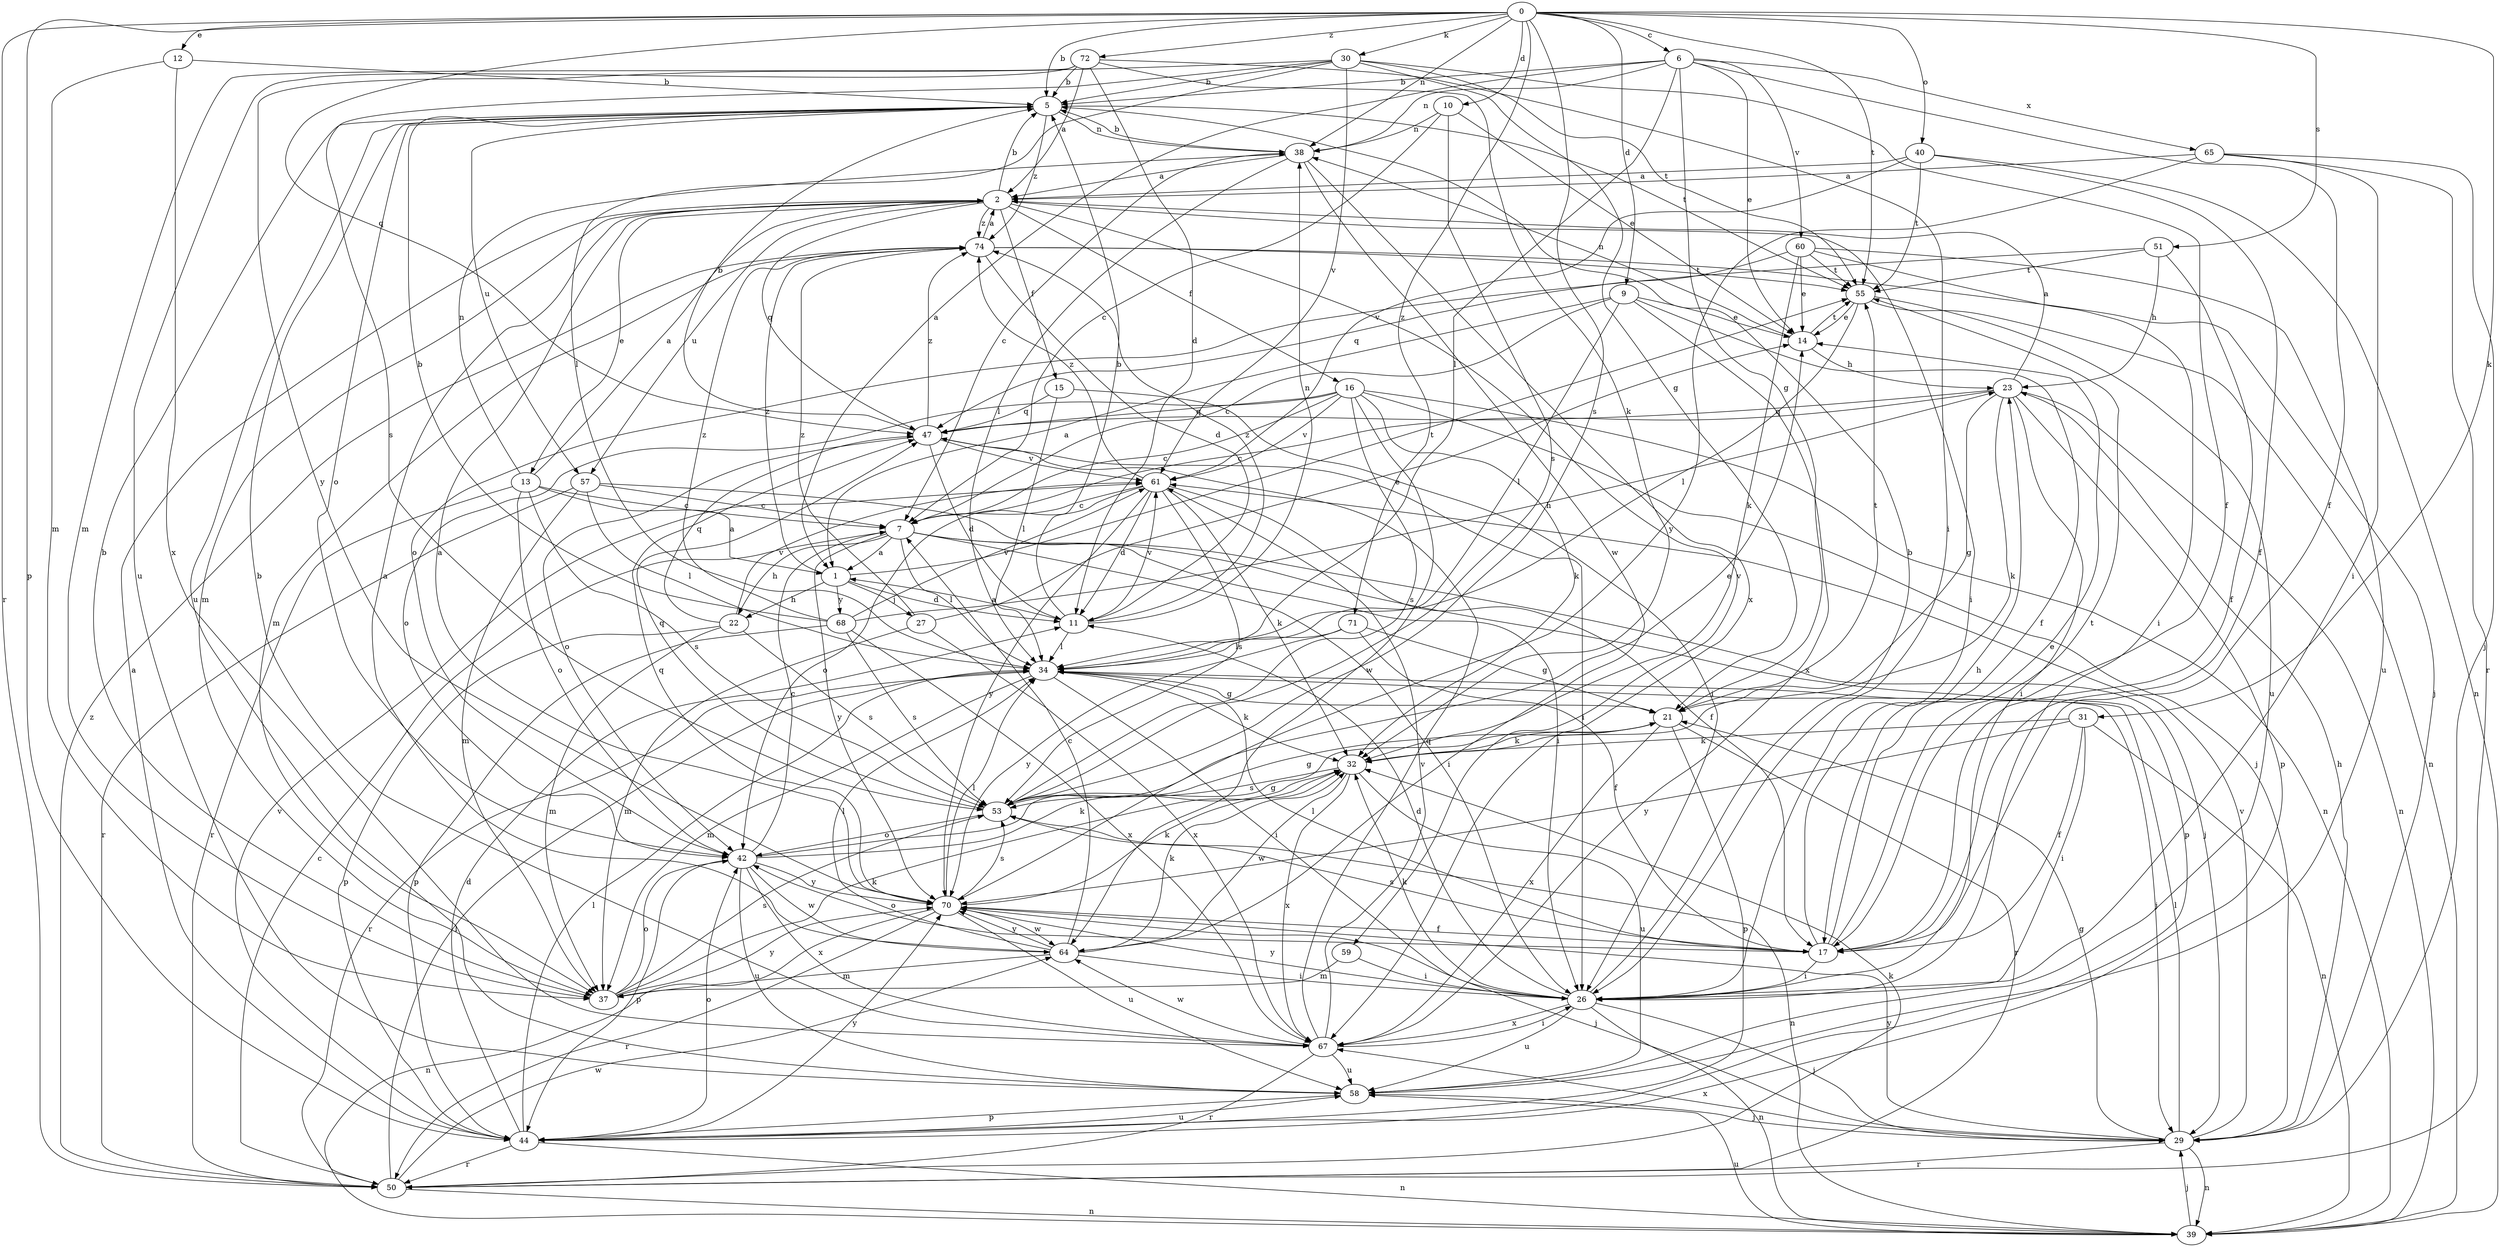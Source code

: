 strict digraph  {
0;
1;
2;
5;
6;
7;
9;
10;
11;
12;
13;
14;
15;
16;
17;
21;
22;
23;
26;
27;
29;
30;
31;
32;
34;
37;
38;
39;
40;
42;
44;
47;
50;
51;
53;
55;
57;
58;
59;
60;
61;
64;
65;
67;
68;
70;
71;
72;
74;
0 -> 5  [label=b];
0 -> 6  [label=c];
0 -> 9  [label=d];
0 -> 10  [label=d];
0 -> 12  [label=e];
0 -> 30  [label=k];
0 -> 31  [label=k];
0 -> 38  [label=n];
0 -> 40  [label=o];
0 -> 44  [label=p];
0 -> 47  [label=q];
0 -> 50  [label=r];
0 -> 51  [label=s];
0 -> 53  [label=s];
0 -> 55  [label=t];
0 -> 71  [label=z];
0 -> 72  [label=z];
1 -> 11  [label=d];
1 -> 22  [label=h];
1 -> 27  [label=j];
1 -> 55  [label=t];
1 -> 68  [label=y];
1 -> 74  [label=z];
2 -> 5  [label=b];
2 -> 13  [label=e];
2 -> 15  [label=f];
2 -> 16  [label=f];
2 -> 26  [label=i];
2 -> 37  [label=m];
2 -> 47  [label=q];
2 -> 57  [label=u];
2 -> 59  [label=v];
2 -> 74  [label=z];
5 -> 38  [label=n];
5 -> 42  [label=o];
5 -> 55  [label=t];
5 -> 57  [label=u];
5 -> 58  [label=u];
5 -> 74  [label=z];
6 -> 1  [label=a];
6 -> 5  [label=b];
6 -> 14  [label=e];
6 -> 17  [label=f];
6 -> 21  [label=g];
6 -> 34  [label=l];
6 -> 38  [label=n];
6 -> 60  [label=v];
6 -> 65  [label=x];
7 -> 1  [label=a];
7 -> 22  [label=h];
7 -> 26  [label=i];
7 -> 29  [label=j];
7 -> 34  [label=l];
7 -> 44  [label=p];
7 -> 70  [label=y];
9 -> 1  [label=a];
9 -> 7  [label=c];
9 -> 14  [label=e];
9 -> 17  [label=f];
9 -> 34  [label=l];
9 -> 67  [label=x];
10 -> 7  [label=c];
10 -> 14  [label=e];
10 -> 38  [label=n];
10 -> 53  [label=s];
11 -> 1  [label=a];
11 -> 5  [label=b];
11 -> 34  [label=l];
11 -> 38  [label=n];
11 -> 61  [label=v];
11 -> 74  [label=z];
12 -> 5  [label=b];
12 -> 37  [label=m];
12 -> 67  [label=x];
13 -> 1  [label=a];
13 -> 2  [label=a];
13 -> 7  [label=c];
13 -> 38  [label=n];
13 -> 42  [label=o];
13 -> 50  [label=r];
13 -> 53  [label=s];
14 -> 23  [label=h];
14 -> 38  [label=n];
14 -> 55  [label=t];
15 -> 26  [label=i];
15 -> 34  [label=l];
15 -> 47  [label=q];
16 -> 7  [label=c];
16 -> 29  [label=j];
16 -> 32  [label=k];
16 -> 39  [label=n];
16 -> 42  [label=o];
16 -> 47  [label=q];
16 -> 53  [label=s];
16 -> 61  [label=v];
16 -> 64  [label=w];
17 -> 14  [label=e];
17 -> 23  [label=h];
17 -> 26  [label=i];
17 -> 34  [label=l];
17 -> 42  [label=o];
17 -> 53  [label=s];
17 -> 55  [label=t];
21 -> 32  [label=k];
21 -> 44  [label=p];
21 -> 50  [label=r];
21 -> 55  [label=t];
21 -> 67  [label=x];
22 -> 37  [label=m];
22 -> 44  [label=p];
22 -> 47  [label=q];
22 -> 53  [label=s];
22 -> 61  [label=v];
23 -> 2  [label=a];
23 -> 7  [label=c];
23 -> 21  [label=g];
23 -> 26  [label=i];
23 -> 32  [label=k];
23 -> 39  [label=n];
23 -> 44  [label=p];
23 -> 47  [label=q];
26 -> 5  [label=b];
26 -> 11  [label=d];
26 -> 29  [label=j];
26 -> 32  [label=k];
26 -> 39  [label=n];
26 -> 58  [label=u];
26 -> 67  [label=x];
26 -> 70  [label=y];
27 -> 14  [label=e];
27 -> 37  [label=m];
27 -> 67  [label=x];
27 -> 74  [label=z];
29 -> 21  [label=g];
29 -> 23  [label=h];
29 -> 34  [label=l];
29 -> 39  [label=n];
29 -> 50  [label=r];
29 -> 61  [label=v];
29 -> 67  [label=x];
29 -> 70  [label=y];
30 -> 5  [label=b];
30 -> 17  [label=f];
30 -> 21  [label=g];
30 -> 34  [label=l];
30 -> 53  [label=s];
30 -> 55  [label=t];
30 -> 61  [label=v];
30 -> 70  [label=y];
31 -> 17  [label=f];
31 -> 26  [label=i];
31 -> 32  [label=k];
31 -> 39  [label=n];
31 -> 70  [label=y];
32 -> 53  [label=s];
32 -> 58  [label=u];
32 -> 64  [label=w];
32 -> 67  [label=x];
34 -> 21  [label=g];
34 -> 26  [label=i];
34 -> 29  [label=j];
34 -> 32  [label=k];
34 -> 37  [label=m];
34 -> 50  [label=r];
37 -> 5  [label=b];
37 -> 32  [label=k];
37 -> 42  [label=o];
37 -> 53  [label=s];
37 -> 70  [label=y];
38 -> 2  [label=a];
38 -> 5  [label=b];
38 -> 7  [label=c];
38 -> 34  [label=l];
38 -> 64  [label=w];
38 -> 67  [label=x];
39 -> 29  [label=j];
39 -> 58  [label=u];
40 -> 2  [label=a];
40 -> 17  [label=f];
40 -> 39  [label=n];
40 -> 55  [label=t];
40 -> 61  [label=v];
42 -> 7  [label=c];
42 -> 21  [label=g];
42 -> 32  [label=k];
42 -> 44  [label=p];
42 -> 58  [label=u];
42 -> 64  [label=w];
42 -> 67  [label=x];
42 -> 70  [label=y];
44 -> 2  [label=a];
44 -> 11  [label=d];
44 -> 34  [label=l];
44 -> 39  [label=n];
44 -> 42  [label=o];
44 -> 50  [label=r];
44 -> 58  [label=u];
44 -> 61  [label=v];
44 -> 70  [label=y];
47 -> 5  [label=b];
47 -> 11  [label=d];
47 -> 26  [label=i];
47 -> 42  [label=o];
47 -> 61  [label=v];
47 -> 74  [label=z];
50 -> 7  [label=c];
50 -> 32  [label=k];
50 -> 34  [label=l];
50 -> 39  [label=n];
50 -> 64  [label=w];
50 -> 74  [label=z];
51 -> 17  [label=f];
51 -> 23  [label=h];
51 -> 42  [label=o];
51 -> 55  [label=t];
53 -> 14  [label=e];
53 -> 21  [label=g];
53 -> 39  [label=n];
53 -> 42  [label=o];
53 -> 47  [label=q];
55 -> 14  [label=e];
55 -> 34  [label=l];
55 -> 39  [label=n];
55 -> 58  [label=u];
57 -> 7  [label=c];
57 -> 26  [label=i];
57 -> 34  [label=l];
57 -> 37  [label=m];
57 -> 50  [label=r];
58 -> 29  [label=j];
58 -> 44  [label=p];
59 -> 26  [label=i];
59 -> 37  [label=m];
60 -> 14  [label=e];
60 -> 26  [label=i];
60 -> 32  [label=k];
60 -> 47  [label=q];
60 -> 55  [label=t];
60 -> 58  [label=u];
61 -> 7  [label=c];
61 -> 11  [label=d];
61 -> 17  [label=f];
61 -> 32  [label=k];
61 -> 42  [label=o];
61 -> 53  [label=s];
61 -> 70  [label=y];
61 -> 74  [label=z];
64 -> 2  [label=a];
64 -> 7  [label=c];
64 -> 26  [label=i];
64 -> 32  [label=k];
64 -> 34  [label=l];
64 -> 37  [label=m];
64 -> 70  [label=y];
65 -> 2  [label=a];
65 -> 26  [label=i];
65 -> 29  [label=j];
65 -> 50  [label=r];
65 -> 70  [label=y];
67 -> 5  [label=b];
67 -> 26  [label=i];
67 -> 47  [label=q];
67 -> 50  [label=r];
67 -> 58  [label=u];
67 -> 61  [label=v];
67 -> 64  [label=w];
68 -> 5  [label=b];
68 -> 23  [label=h];
68 -> 44  [label=p];
68 -> 53  [label=s];
68 -> 61  [label=v];
68 -> 67  [label=x];
68 -> 74  [label=z];
70 -> 2  [label=a];
70 -> 17  [label=f];
70 -> 29  [label=j];
70 -> 32  [label=k];
70 -> 34  [label=l];
70 -> 39  [label=n];
70 -> 47  [label=q];
70 -> 50  [label=r];
70 -> 53  [label=s];
70 -> 58  [label=u];
70 -> 64  [label=w];
71 -> 17  [label=f];
71 -> 21  [label=g];
71 -> 34  [label=l];
71 -> 70  [label=y];
72 -> 2  [label=a];
72 -> 5  [label=b];
72 -> 11  [label=d];
72 -> 26  [label=i];
72 -> 32  [label=k];
72 -> 37  [label=m];
72 -> 58  [label=u];
74 -> 2  [label=a];
74 -> 11  [label=d];
74 -> 29  [label=j];
74 -> 37  [label=m];
74 -> 55  [label=t];
}
